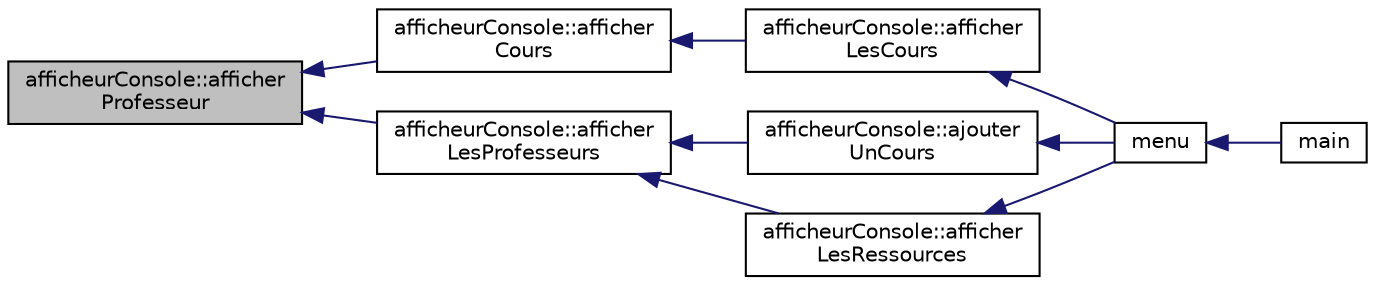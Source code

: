 digraph "afficheurConsole::afficherProfesseur"
{
  edge [fontname="Helvetica",fontsize="10",labelfontname="Helvetica",labelfontsize="10"];
  node [fontname="Helvetica",fontsize="10",shape=record];
  rankdir="LR";
  Node152 [label="afficheurConsole::afficher\lProfesseur",height=0.2,width=0.4,color="black", fillcolor="grey75", style="filled", fontcolor="black"];
  Node152 -> Node153 [dir="back",color="midnightblue",fontsize="10",style="solid",fontname="Helvetica"];
  Node153 [label="afficheurConsole::afficher\lCours",height=0.2,width=0.4,color="black", fillcolor="white", style="filled",URL="$classafficheur_console.html#adef955f54d12ed2c99311f94920306a4",tooltip="Renvoie dans ost le .......... du cours c. "];
  Node153 -> Node154 [dir="back",color="midnightblue",fontsize="10",style="solid",fontname="Helvetica"];
  Node154 [label="afficheurConsole::afficher\lLesCours",height=0.2,width=0.4,color="black", fillcolor="white", style="filled",URL="$classafficheur_console.html#a259f4fe7ffe96d1ab0a6b5bc01c2f618"];
  Node154 -> Node155 [dir="back",color="midnightblue",fontsize="10",style="solid",fontname="Helvetica"];
  Node155 [label="menu",height=0.2,width=0.4,color="black", fillcolor="white", style="filled",URL="$main_8cpp.html#aaeb94d4bc6770f26e4bcfb2f9fcc9b15"];
  Node155 -> Node156 [dir="back",color="midnightblue",fontsize="10",style="solid",fontname="Helvetica"];
  Node156 [label="main",height=0.2,width=0.4,color="black", fillcolor="white", style="filled",URL="$main_8cpp.html#ae66f6b31b5ad750f1fe042a706a4e3d4"];
  Node152 -> Node157 [dir="back",color="midnightblue",fontsize="10",style="solid",fontname="Helvetica"];
  Node157 [label="afficheurConsole::afficher\lLesProfesseurs",height=0.2,width=0.4,color="black", fillcolor="white", style="filled",URL="$classafficheur_console.html#a800c6da422bccdf2fdcaadcdafe4bbd6"];
  Node157 -> Node158 [dir="back",color="midnightblue",fontsize="10",style="solid",fontname="Helvetica"];
  Node158 [label="afficheurConsole::ajouter\lUnCours",height=0.2,width=0.4,color="black", fillcolor="white", style="filled",URL="$classafficheur_console.html#a49b72edf4baf8f7ec4898b61c48212fa"];
  Node158 -> Node155 [dir="back",color="midnightblue",fontsize="10",style="solid",fontname="Helvetica"];
  Node157 -> Node159 [dir="back",color="midnightblue",fontsize="10",style="solid",fontname="Helvetica"];
  Node159 [label="afficheurConsole::afficher\lLesRessources",height=0.2,width=0.4,color="black", fillcolor="white", style="filled",URL="$classafficheur_console.html#a88dc8bce2d36314f98b1ba21e8e9b214"];
  Node159 -> Node155 [dir="back",color="midnightblue",fontsize="10",style="solid",fontname="Helvetica"];
}
